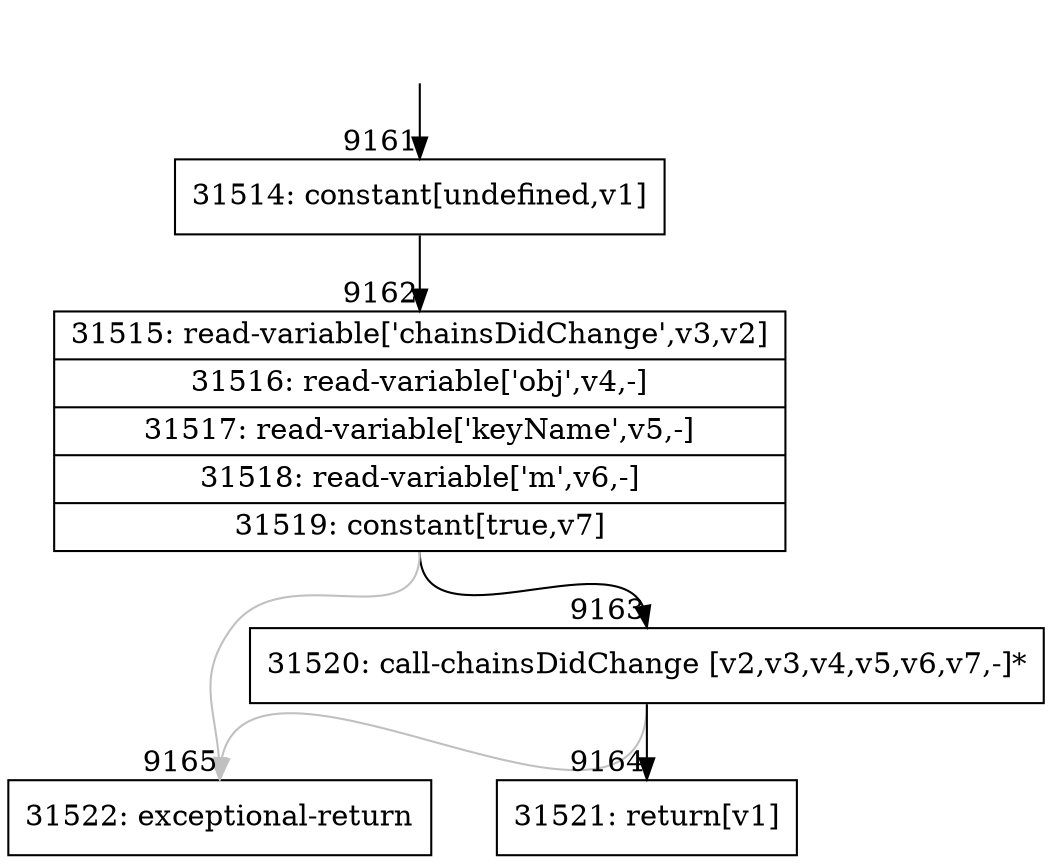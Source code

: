 digraph {
rankdir="TD"
BB_entry775[shape=none,label=""];
BB_entry775 -> BB9161 [tailport=s, headport=n, headlabel="    9161"]
BB9161 [shape=record label="{31514: constant[undefined,v1]}" ] 
BB9161 -> BB9162 [tailport=s, headport=n, headlabel="      9162"]
BB9162 [shape=record label="{31515: read-variable['chainsDidChange',v3,v2]|31516: read-variable['obj',v4,-]|31517: read-variable['keyName',v5,-]|31518: read-variable['m',v6,-]|31519: constant[true,v7]}" ] 
BB9162 -> BB9163 [tailport=s, headport=n, headlabel="      9163"]
BB9162 -> BB9165 [tailport=s, headport=n, color=gray, headlabel="      9165"]
BB9163 [shape=record label="{31520: call-chainsDidChange [v2,v3,v4,v5,v6,v7,-]*}" ] 
BB9163 -> BB9164 [tailport=s, headport=n, headlabel="      9164"]
BB9163 -> BB9165 [tailport=s, headport=n, color=gray]
BB9164 [shape=record label="{31521: return[v1]}" ] 
BB9165 [shape=record label="{31522: exceptional-return}" ] 
//#$~ 16265
}
